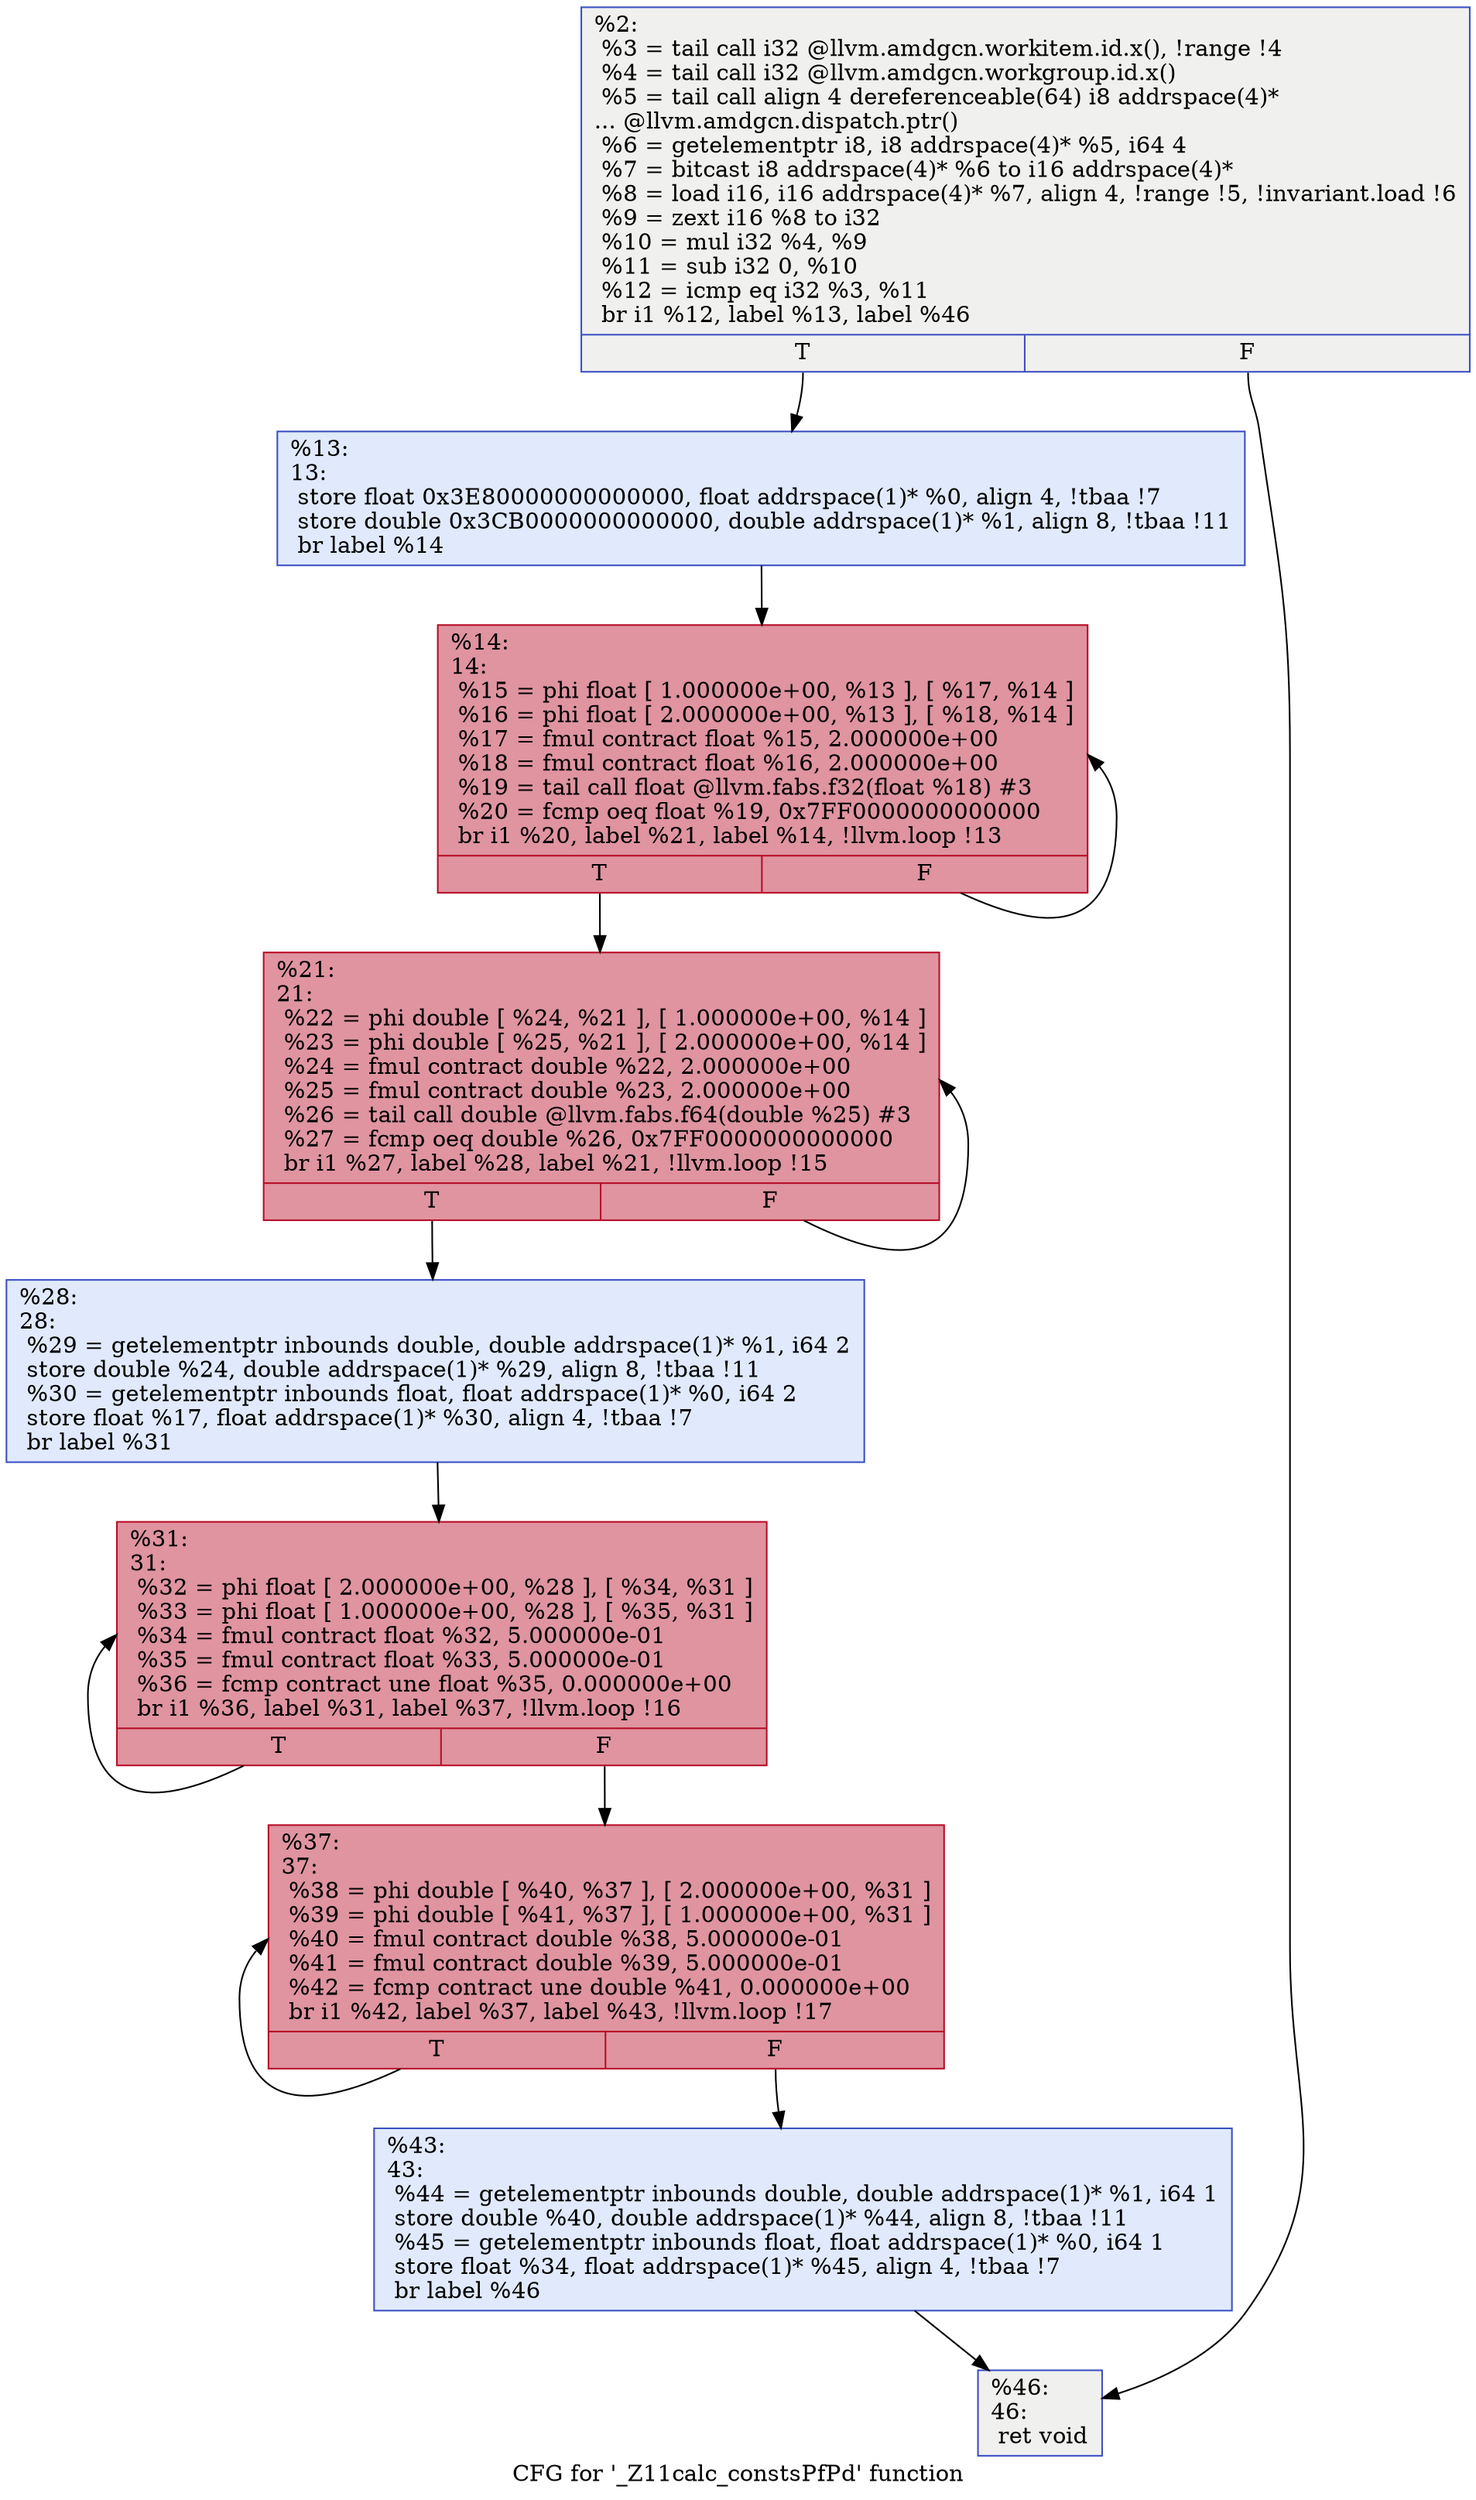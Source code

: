 digraph "CFG for '_Z11calc_constsPfPd' function" {
	label="CFG for '_Z11calc_constsPfPd' function";

	Node0x50dfa10 [shape=record,color="#3d50c3ff", style=filled, fillcolor="#dedcdb70",label="{%2:\l  %3 = tail call i32 @llvm.amdgcn.workitem.id.x(), !range !4\l  %4 = tail call i32 @llvm.amdgcn.workgroup.id.x()\l  %5 = tail call align 4 dereferenceable(64) i8 addrspace(4)*\l... @llvm.amdgcn.dispatch.ptr()\l  %6 = getelementptr i8, i8 addrspace(4)* %5, i64 4\l  %7 = bitcast i8 addrspace(4)* %6 to i16 addrspace(4)*\l  %8 = load i16, i16 addrspace(4)* %7, align 4, !range !5, !invariant.load !6\l  %9 = zext i16 %8 to i32\l  %10 = mul i32 %4, %9\l  %11 = sub i32 0, %10\l  %12 = icmp eq i32 %3, %11\l  br i1 %12, label %13, label %46\l|{<s0>T|<s1>F}}"];
	Node0x50dfa10:s0 -> Node0x50e0980;
	Node0x50dfa10:s1 -> Node0x50e19a0;
	Node0x50e0980 [shape=record,color="#3d50c3ff", style=filled, fillcolor="#b9d0f970",label="{%13:\l13:                                               \l  store float 0x3E80000000000000, float addrspace(1)* %0, align 4, !tbaa !7\l  store double 0x3CB0000000000000, double addrspace(1)* %1, align 8, !tbaa !11\l  br label %14\l}"];
	Node0x50e0980 -> Node0x50e2900;
	Node0x50e2900 [shape=record,color="#b70d28ff", style=filled, fillcolor="#b70d2870",label="{%14:\l14:                                               \l  %15 = phi float [ 1.000000e+00, %13 ], [ %17, %14 ]\l  %16 = phi float [ 2.000000e+00, %13 ], [ %18, %14 ]\l  %17 = fmul contract float %15, 2.000000e+00\l  %18 = fmul contract float %16, 2.000000e+00\l  %19 = tail call float @llvm.fabs.f32(float %18) #3\l  %20 = fcmp oeq float %19, 0x7FF0000000000000\l  br i1 %20, label %21, label %14, !llvm.loop !13\l|{<s0>T|<s1>F}}"];
	Node0x50e2900:s0 -> Node0x50e3000;
	Node0x50e2900:s1 -> Node0x50e2900;
	Node0x50e3000 [shape=record,color="#b70d28ff", style=filled, fillcolor="#b70d2870",label="{%21:\l21:                                               \l  %22 = phi double [ %24, %21 ], [ 1.000000e+00, %14 ]\l  %23 = phi double [ %25, %21 ], [ 2.000000e+00, %14 ]\l  %24 = fmul contract double %22, 2.000000e+00\l  %25 = fmul contract double %23, 2.000000e+00\l  %26 = tail call double @llvm.fabs.f64(double %25) #3\l  %27 = fcmp oeq double %26, 0x7FF0000000000000\l  br i1 %27, label %28, label %21, !llvm.loop !15\l|{<s0>T|<s1>F}}"];
	Node0x50e3000:s0 -> Node0x50e3890;
	Node0x50e3000:s1 -> Node0x50e3000;
	Node0x50e3890 [shape=record,color="#3d50c3ff", style=filled, fillcolor="#b9d0f970",label="{%28:\l28:                                               \l  %29 = getelementptr inbounds double, double addrspace(1)* %1, i64 2\l  store double %24, double addrspace(1)* %29, align 8, !tbaa !11\l  %30 = getelementptr inbounds float, float addrspace(1)* %0, i64 2\l  store float %17, float addrspace(1)* %30, align 4, !tbaa !7\l  br label %31\l}"];
	Node0x50e3890 -> Node0x50e4990;
	Node0x50e4990 [shape=record,color="#b70d28ff", style=filled, fillcolor="#b70d2870",label="{%31:\l31:                                               \l  %32 = phi float [ 2.000000e+00, %28 ], [ %34, %31 ]\l  %33 = phi float [ 1.000000e+00, %28 ], [ %35, %31 ]\l  %34 = fmul contract float %32, 5.000000e-01\l  %35 = fmul contract float %33, 5.000000e-01\l  %36 = fcmp contract une float %35, 0.000000e+00\l  br i1 %36, label %31, label %37, !llvm.loop !16\l|{<s0>T|<s1>F}}"];
	Node0x50e4990:s0 -> Node0x50e4990;
	Node0x50e4990:s1 -> Node0x50e4f50;
	Node0x50e4f50 [shape=record,color="#b70d28ff", style=filled, fillcolor="#b70d2870",label="{%37:\l37:                                               \l  %38 = phi double [ %40, %37 ], [ 2.000000e+00, %31 ]\l  %39 = phi double [ %41, %37 ], [ 1.000000e+00, %31 ]\l  %40 = fmul contract double %38, 5.000000e-01\l  %41 = fmul contract double %39, 5.000000e-01\l  %42 = fcmp contract une double %41, 0.000000e+00\l  br i1 %42, label %37, label %43, !llvm.loop !17\l|{<s0>T|<s1>F}}"];
	Node0x50e4f50:s0 -> Node0x50e4f50;
	Node0x50e4f50:s1 -> Node0x50e5520;
	Node0x50e5520 [shape=record,color="#3d50c3ff", style=filled, fillcolor="#b9d0f970",label="{%43:\l43:                                               \l  %44 = getelementptr inbounds double, double addrspace(1)* %1, i64 1\l  store double %40, double addrspace(1)* %44, align 8, !tbaa !11\l  %45 = getelementptr inbounds float, float addrspace(1)* %0, i64 1\l  store float %34, float addrspace(1)* %45, align 4, !tbaa !7\l  br label %46\l}"];
	Node0x50e5520 -> Node0x50e19a0;
	Node0x50e19a0 [shape=record,color="#3d50c3ff", style=filled, fillcolor="#dedcdb70",label="{%46:\l46:                                               \l  ret void\l}"];
}
